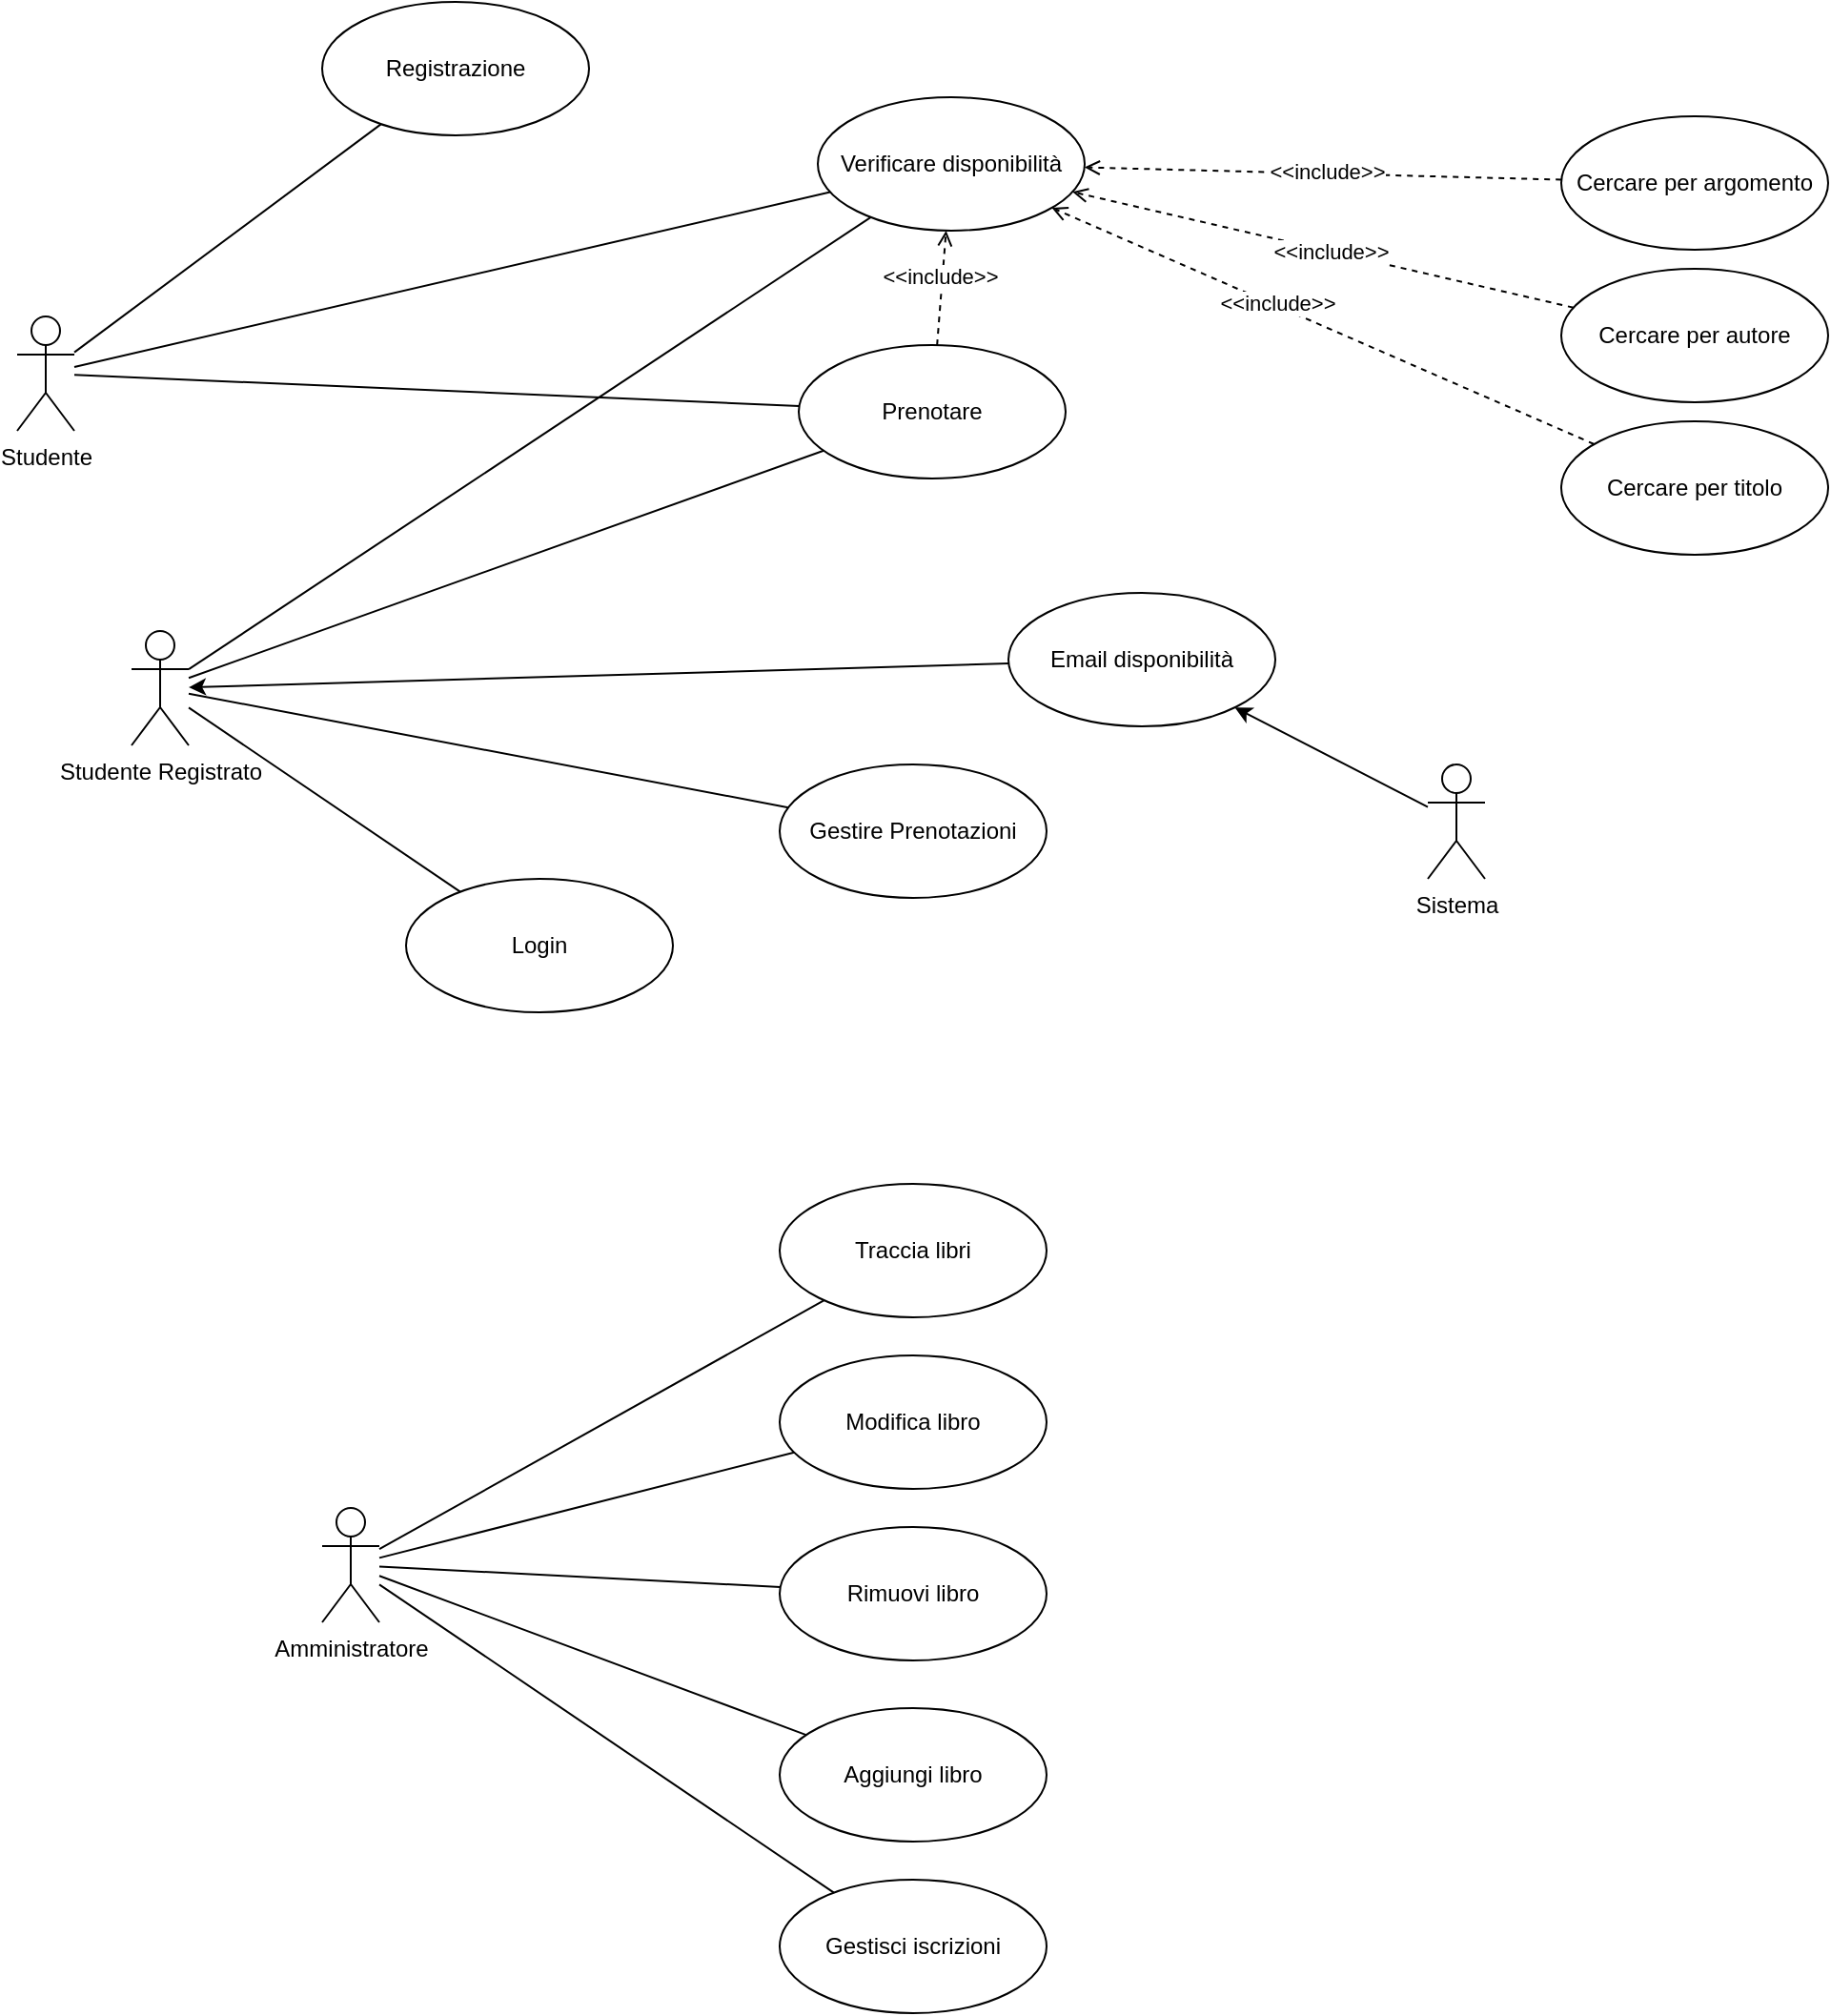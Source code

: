 <mxfile version="22.1.5" type="github">
  <diagram name="Pagina-1" id="ndzbFcYJslocisgD4Qen">
    <mxGraphModel dx="1626" dy="894" grid="1" gridSize="10" guides="1" tooltips="1" connect="1" arrows="1" fold="1" page="1" pageScale="1" pageWidth="827" pageHeight="1169" math="0" shadow="0">
      <root>
        <mxCell id="0" />
        <mxCell id="1" parent="0" />
        <mxCell id="DLQzEIlpIKSbuzyTXY9V-33" style="edgeStyle=none;rounded=0;orthogonalLoop=1;jettySize=auto;html=1;endArrow=none;endFill=0;" edge="1" parent="1" source="DLQzEIlpIKSbuzyTXY9V-7" target="DLQzEIlpIKSbuzyTXY9V-8">
          <mxGeometry relative="1" as="geometry" />
        </mxCell>
        <mxCell id="DLQzEIlpIKSbuzyTXY9V-34" style="edgeStyle=none;rounded=0;orthogonalLoop=1;jettySize=auto;html=1;endArrow=none;endFill=0;" edge="1" parent="1" source="DLQzEIlpIKSbuzyTXY9V-7" target="DLQzEIlpIKSbuzyTXY9V-25">
          <mxGeometry relative="1" as="geometry" />
        </mxCell>
        <mxCell id="DLQzEIlpIKSbuzyTXY9V-35" style="edgeStyle=none;rounded=0;orthogonalLoop=1;jettySize=auto;html=1;endArrow=none;endFill=0;" edge="1" parent="1" source="DLQzEIlpIKSbuzyTXY9V-7" target="DLQzEIlpIKSbuzyTXY9V-36">
          <mxGeometry relative="1" as="geometry">
            <mxPoint x="330.0" y="100.0" as="targetPoint" />
          </mxGeometry>
        </mxCell>
        <mxCell id="DLQzEIlpIKSbuzyTXY9V-7" value="Studente" style="shape=umlActor;verticalLabelPosition=bottom;verticalAlign=top;html=1;" vertex="1" parent="1">
          <mxGeometry x="70" y="205" width="30" height="60" as="geometry" />
        </mxCell>
        <mxCell id="DLQzEIlpIKSbuzyTXY9V-8" value="Verificare disponibilità" style="ellipse;whiteSpace=wrap;html=1;" vertex="1" parent="1">
          <mxGeometry x="490" y="90" width="140" height="70" as="geometry" />
        </mxCell>
        <mxCell id="DLQzEIlpIKSbuzyTXY9V-57" style="edgeStyle=none;rounded=0;orthogonalLoop=1;jettySize=auto;html=1;endArrow=none;endFill=0;" edge="1" parent="1" source="DLQzEIlpIKSbuzyTXY9V-9" target="DLQzEIlpIKSbuzyTXY9V-55">
          <mxGeometry relative="1" as="geometry" />
        </mxCell>
        <mxCell id="DLQzEIlpIKSbuzyTXY9V-58" style="edgeStyle=none;rounded=0;orthogonalLoop=1;jettySize=auto;html=1;endArrow=none;endFill=0;" edge="1" parent="1" source="DLQzEIlpIKSbuzyTXY9V-9" target="DLQzEIlpIKSbuzyTXY9V-54">
          <mxGeometry relative="1" as="geometry" />
        </mxCell>
        <mxCell id="DLQzEIlpIKSbuzyTXY9V-59" style="edgeStyle=none;rounded=0;orthogonalLoop=1;jettySize=auto;html=1;endArrow=none;endFill=0;" edge="1" parent="1" source="DLQzEIlpIKSbuzyTXY9V-9" target="DLQzEIlpIKSbuzyTXY9V-53">
          <mxGeometry relative="1" as="geometry" />
        </mxCell>
        <mxCell id="DLQzEIlpIKSbuzyTXY9V-60" style="edgeStyle=none;rounded=0;orthogonalLoop=1;jettySize=auto;html=1;endArrow=none;endFill=0;" edge="1" parent="1" source="DLQzEIlpIKSbuzyTXY9V-9" target="DLQzEIlpIKSbuzyTXY9V-52">
          <mxGeometry relative="1" as="geometry" />
        </mxCell>
        <mxCell id="DLQzEIlpIKSbuzyTXY9V-61" style="edgeStyle=none;rounded=0;orthogonalLoop=1;jettySize=auto;html=1;endArrow=none;endFill=0;" edge="1" parent="1" source="DLQzEIlpIKSbuzyTXY9V-9" target="DLQzEIlpIKSbuzyTXY9V-56">
          <mxGeometry relative="1" as="geometry" />
        </mxCell>
        <mxCell id="DLQzEIlpIKSbuzyTXY9V-9" value="Amministratore" style="shape=umlActor;verticalLabelPosition=bottom;verticalAlign=top;html=1;" vertex="1" parent="1">
          <mxGeometry x="230" y="830" width="30" height="60" as="geometry" />
        </mxCell>
        <mxCell id="DLQzEIlpIKSbuzyTXY9V-16" style="rounded=0;orthogonalLoop=1;jettySize=auto;html=1;endArrow=open;endFill=0;dashed=1;" edge="1" parent="1" source="DLQzEIlpIKSbuzyTXY9V-11" target="DLQzEIlpIKSbuzyTXY9V-8">
          <mxGeometry relative="1" as="geometry" />
        </mxCell>
        <mxCell id="DLQzEIlpIKSbuzyTXY9V-20" value="&amp;lt;&amp;lt;include&amp;gt;&amp;gt;" style="edgeLabel;html=1;align=center;verticalAlign=middle;resizable=0;points=[];" vertex="1" connectable="0" parent="DLQzEIlpIKSbuzyTXY9V-16">
          <mxGeometry x="-0.025" relative="1" as="geometry">
            <mxPoint as="offset" />
          </mxGeometry>
        </mxCell>
        <mxCell id="DLQzEIlpIKSbuzyTXY9V-11" value="Cercare per autore" style="ellipse;whiteSpace=wrap;html=1;" vertex="1" parent="1">
          <mxGeometry x="880" y="180" width="140" height="70" as="geometry" />
        </mxCell>
        <mxCell id="DLQzEIlpIKSbuzyTXY9V-17" style="rounded=0;orthogonalLoop=1;jettySize=auto;html=1;endArrow=open;endFill=0;dashed=1;" edge="1" parent="1" source="DLQzEIlpIKSbuzyTXY9V-12" target="DLQzEIlpIKSbuzyTXY9V-8">
          <mxGeometry relative="1" as="geometry" />
        </mxCell>
        <mxCell id="DLQzEIlpIKSbuzyTXY9V-23" value="&amp;lt;&amp;lt;include&amp;gt;&amp;gt;" style="edgeLabel;html=1;align=center;verticalAlign=middle;resizable=0;points=[];" vertex="1" connectable="0" parent="DLQzEIlpIKSbuzyTXY9V-17">
          <mxGeometry x="-0.018" y="-1" relative="1" as="geometry">
            <mxPoint as="offset" />
          </mxGeometry>
        </mxCell>
        <mxCell id="DLQzEIlpIKSbuzyTXY9V-12" value="Cercare per argomento" style="ellipse;whiteSpace=wrap;html=1;" vertex="1" parent="1">
          <mxGeometry x="880" y="100" width="140" height="70" as="geometry" />
        </mxCell>
        <mxCell id="DLQzEIlpIKSbuzyTXY9V-18" style="rounded=0;orthogonalLoop=1;jettySize=auto;html=1;endArrow=open;endFill=0;dashed=1;" edge="1" parent="1" source="DLQzEIlpIKSbuzyTXY9V-13" target="DLQzEIlpIKSbuzyTXY9V-8">
          <mxGeometry relative="1" as="geometry" />
        </mxCell>
        <mxCell id="DLQzEIlpIKSbuzyTXY9V-21" value="&amp;lt;&amp;lt;include&amp;gt;&amp;gt;" style="edgeLabel;html=1;align=center;verticalAlign=middle;resizable=0;points=[];" vertex="1" connectable="0" parent="DLQzEIlpIKSbuzyTXY9V-18">
          <mxGeometry x="0.173" y="-2" relative="1" as="geometry">
            <mxPoint as="offset" />
          </mxGeometry>
        </mxCell>
        <mxCell id="DLQzEIlpIKSbuzyTXY9V-13" value="Cercare per titolo" style="ellipse;whiteSpace=wrap;html=1;" vertex="1" parent="1">
          <mxGeometry x="880" y="260" width="140" height="70" as="geometry" />
        </mxCell>
        <mxCell id="DLQzEIlpIKSbuzyTXY9V-26" style="edgeStyle=none;rounded=0;orthogonalLoop=1;jettySize=auto;html=1;endArrow=open;endFill=0;dashed=1;" edge="1" parent="1" source="DLQzEIlpIKSbuzyTXY9V-25" target="DLQzEIlpIKSbuzyTXY9V-8">
          <mxGeometry relative="1" as="geometry" />
        </mxCell>
        <mxCell id="DLQzEIlpIKSbuzyTXY9V-27" value="&amp;lt;&amp;lt;include&amp;gt;&amp;gt;" style="edgeLabel;html=1;align=center;verticalAlign=middle;resizable=0;points=[];" vertex="1" connectable="0" parent="DLQzEIlpIKSbuzyTXY9V-26">
          <mxGeometry x="0.195" y="2" relative="1" as="geometry">
            <mxPoint as="offset" />
          </mxGeometry>
        </mxCell>
        <mxCell id="DLQzEIlpIKSbuzyTXY9V-25" value="Prenotare" style="ellipse;whiteSpace=wrap;html=1;" vertex="1" parent="1">
          <mxGeometry x="480" y="220" width="140" height="70" as="geometry" />
        </mxCell>
        <mxCell id="DLQzEIlpIKSbuzyTXY9V-36" value="Registrazione" style="ellipse;whiteSpace=wrap;html=1;" vertex="1" parent="1">
          <mxGeometry x="230" y="40" width="140" height="70" as="geometry" />
        </mxCell>
        <mxCell id="DLQzEIlpIKSbuzyTXY9V-38" style="edgeStyle=none;rounded=0;orthogonalLoop=1;jettySize=auto;html=1;endArrow=none;endFill=0;" edge="1" parent="1" source="DLQzEIlpIKSbuzyTXY9V-37" target="DLQzEIlpIKSbuzyTXY9V-25">
          <mxGeometry relative="1" as="geometry" />
        </mxCell>
        <mxCell id="DLQzEIlpIKSbuzyTXY9V-39" style="edgeStyle=none;rounded=0;orthogonalLoop=1;jettySize=auto;html=1;endArrow=none;endFill=0;" edge="1" parent="1" source="DLQzEIlpIKSbuzyTXY9V-37" target="DLQzEIlpIKSbuzyTXY9V-8">
          <mxGeometry relative="1" as="geometry" />
        </mxCell>
        <mxCell id="DLQzEIlpIKSbuzyTXY9V-41" style="edgeStyle=none;rounded=0;orthogonalLoop=1;jettySize=auto;html=1;endArrow=none;endFill=0;" edge="1" parent="1" source="DLQzEIlpIKSbuzyTXY9V-37" target="DLQzEIlpIKSbuzyTXY9V-42">
          <mxGeometry relative="1" as="geometry">
            <mxPoint x="340.0" y="540" as="targetPoint" />
          </mxGeometry>
        </mxCell>
        <mxCell id="DLQzEIlpIKSbuzyTXY9V-44" style="edgeStyle=none;rounded=0;orthogonalLoop=1;jettySize=auto;html=1;endArrow=none;endFill=0;" edge="1" parent="1" source="DLQzEIlpIKSbuzyTXY9V-37" target="DLQzEIlpIKSbuzyTXY9V-43">
          <mxGeometry relative="1" as="geometry" />
        </mxCell>
        <mxCell id="DLQzEIlpIKSbuzyTXY9V-37" value="Studente Registrato" style="shape=umlActor;verticalLabelPosition=bottom;verticalAlign=top;html=1;" vertex="1" parent="1">
          <mxGeometry x="130" y="370" width="30" height="60" as="geometry" />
        </mxCell>
        <mxCell id="DLQzEIlpIKSbuzyTXY9V-42" value="Login" style="ellipse;whiteSpace=wrap;html=1;" vertex="1" parent="1">
          <mxGeometry x="274" y="500" width="140" height="70" as="geometry" />
        </mxCell>
        <mxCell id="DLQzEIlpIKSbuzyTXY9V-43" value="Gestire Prenotazioni" style="ellipse;whiteSpace=wrap;html=1;" vertex="1" parent="1">
          <mxGeometry x="470" y="440" width="140" height="70" as="geometry" />
        </mxCell>
        <mxCell id="DLQzEIlpIKSbuzyTXY9V-48" style="edgeStyle=none;rounded=0;orthogonalLoop=1;jettySize=auto;html=1;" edge="1" parent="1" source="DLQzEIlpIKSbuzyTXY9V-45" target="DLQzEIlpIKSbuzyTXY9V-47">
          <mxGeometry relative="1" as="geometry" />
        </mxCell>
        <mxCell id="DLQzEIlpIKSbuzyTXY9V-45" value="Sistema" style="shape=umlActor;verticalLabelPosition=bottom;verticalAlign=top;html=1;" vertex="1" parent="1">
          <mxGeometry x="810" y="440" width="30" height="60" as="geometry" />
        </mxCell>
        <mxCell id="DLQzEIlpIKSbuzyTXY9V-49" style="edgeStyle=none;rounded=0;orthogonalLoop=1;jettySize=auto;html=1;" edge="1" parent="1" source="DLQzEIlpIKSbuzyTXY9V-47" target="DLQzEIlpIKSbuzyTXY9V-37">
          <mxGeometry relative="1" as="geometry" />
        </mxCell>
        <mxCell id="DLQzEIlpIKSbuzyTXY9V-47" value="Email disponibilità" style="ellipse;whiteSpace=wrap;html=1;" vertex="1" parent="1">
          <mxGeometry x="590" y="350" width="140" height="70" as="geometry" />
        </mxCell>
        <mxCell id="DLQzEIlpIKSbuzyTXY9V-52" value="Aggiungi libro" style="ellipse;whiteSpace=wrap;html=1;" vertex="1" parent="1">
          <mxGeometry x="470" y="935" width="140" height="70" as="geometry" />
        </mxCell>
        <mxCell id="DLQzEIlpIKSbuzyTXY9V-53" value="Modifica libro" style="ellipse;whiteSpace=wrap;html=1;" vertex="1" parent="1">
          <mxGeometry x="470" y="750" width="140" height="70" as="geometry" />
        </mxCell>
        <mxCell id="DLQzEIlpIKSbuzyTXY9V-54" value="Rimuovi libro" style="ellipse;whiteSpace=wrap;html=1;" vertex="1" parent="1">
          <mxGeometry x="470" y="840" width="140" height="70" as="geometry" />
        </mxCell>
        <mxCell id="DLQzEIlpIKSbuzyTXY9V-55" value="Traccia libri" style="ellipse;whiteSpace=wrap;html=1;" vertex="1" parent="1">
          <mxGeometry x="470" y="660" width="140" height="70" as="geometry" />
        </mxCell>
        <mxCell id="DLQzEIlpIKSbuzyTXY9V-56" value="Gestisci iscrizioni" style="ellipse;whiteSpace=wrap;html=1;" vertex="1" parent="1">
          <mxGeometry x="470" y="1025" width="140" height="70" as="geometry" />
        </mxCell>
      </root>
    </mxGraphModel>
  </diagram>
</mxfile>
